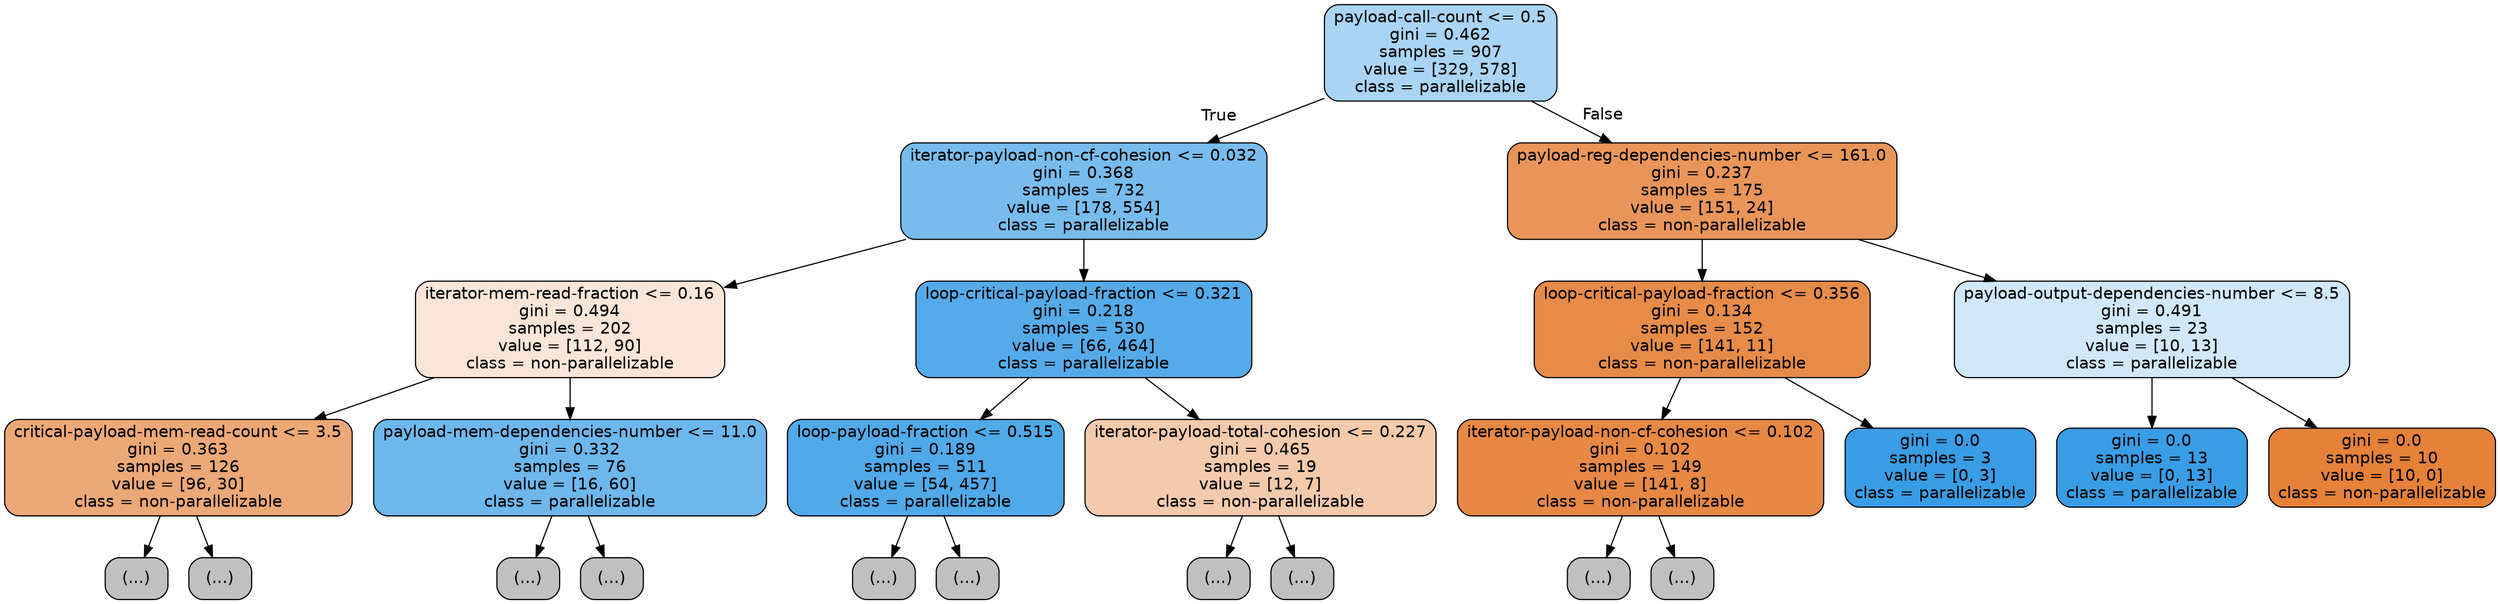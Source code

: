 digraph Tree {
node [shape=box, style="filled, rounded", color="black", fontname=helvetica] ;
edge [fontname=helvetica] ;
0 [label="payload-call-count <= 0.5\ngini = 0.462\nsamples = 907\nvalue = [329, 578]\nclass = parallelizable", fillcolor="#399de56e"] ;
1 [label="iterator-payload-non-cf-cohesion <= 0.032\ngini = 0.368\nsamples = 732\nvalue = [178, 554]\nclass = parallelizable", fillcolor="#399de5ad"] ;
0 -> 1 [labeldistance=2.5, labelangle=45, headlabel="True"] ;
2 [label="iterator-mem-read-fraction <= 0.16\ngini = 0.494\nsamples = 202\nvalue = [112, 90]\nclass = non-parallelizable", fillcolor="#e5813932"] ;
1 -> 2 ;
3 [label="critical-payload-mem-read-count <= 3.5\ngini = 0.363\nsamples = 126\nvalue = [96, 30]\nclass = non-parallelizable", fillcolor="#e58139af"] ;
2 -> 3 ;
4 [label="(...)", fillcolor="#C0C0C0"] ;
3 -> 4 ;
41 [label="(...)", fillcolor="#C0C0C0"] ;
3 -> 41 ;
42 [label="payload-mem-dependencies-number <= 11.0\ngini = 0.332\nsamples = 76\nvalue = [16, 60]\nclass = parallelizable", fillcolor="#399de5bb"] ;
2 -> 42 ;
43 [label="(...)", fillcolor="#C0C0C0"] ;
42 -> 43 ;
60 [label="(...)", fillcolor="#C0C0C0"] ;
42 -> 60 ;
61 [label="loop-critical-payload-fraction <= 0.321\ngini = 0.218\nsamples = 530\nvalue = [66, 464]\nclass = parallelizable", fillcolor="#399de5db"] ;
1 -> 61 ;
62 [label="loop-payload-fraction <= 0.515\ngini = 0.189\nsamples = 511\nvalue = [54, 457]\nclass = parallelizable", fillcolor="#399de5e1"] ;
61 -> 62 ;
63 [label="(...)", fillcolor="#C0C0C0"] ;
62 -> 63 ;
68 [label="(...)", fillcolor="#C0C0C0"] ;
62 -> 68 ;
141 [label="iterator-payload-total-cohesion <= 0.227\ngini = 0.465\nsamples = 19\nvalue = [12, 7]\nclass = non-parallelizable", fillcolor="#e581396a"] ;
61 -> 141 ;
142 [label="(...)", fillcolor="#C0C0C0"] ;
141 -> 142 ;
143 [label="(...)", fillcolor="#C0C0C0"] ;
141 -> 143 ;
150 [label="payload-reg-dependencies-number <= 161.0\ngini = 0.237\nsamples = 175\nvalue = [151, 24]\nclass = non-parallelizable", fillcolor="#e58139d6"] ;
0 -> 150 [labeldistance=2.5, labelangle=-45, headlabel="False"] ;
151 [label="loop-critical-payload-fraction <= 0.356\ngini = 0.134\nsamples = 152\nvalue = [141, 11]\nclass = non-parallelizable", fillcolor="#e58139eb"] ;
150 -> 151 ;
152 [label="iterator-payload-non-cf-cohesion <= 0.102\ngini = 0.102\nsamples = 149\nvalue = [141, 8]\nclass = non-parallelizable", fillcolor="#e58139f1"] ;
151 -> 152 ;
153 [label="(...)", fillcolor="#C0C0C0"] ;
152 -> 153 ;
162 [label="(...)", fillcolor="#C0C0C0"] ;
152 -> 162 ;
165 [label="gini = 0.0\nsamples = 3\nvalue = [0, 3]\nclass = parallelizable", fillcolor="#399de5ff"] ;
151 -> 165 ;
166 [label="payload-output-dependencies-number <= 8.5\ngini = 0.491\nsamples = 23\nvalue = [10, 13]\nclass = parallelizable", fillcolor="#399de53b"] ;
150 -> 166 ;
167 [label="gini = 0.0\nsamples = 13\nvalue = [0, 13]\nclass = parallelizable", fillcolor="#399de5ff"] ;
166 -> 167 ;
168 [label="gini = 0.0\nsamples = 10\nvalue = [10, 0]\nclass = non-parallelizable", fillcolor="#e58139ff"] ;
166 -> 168 ;
}